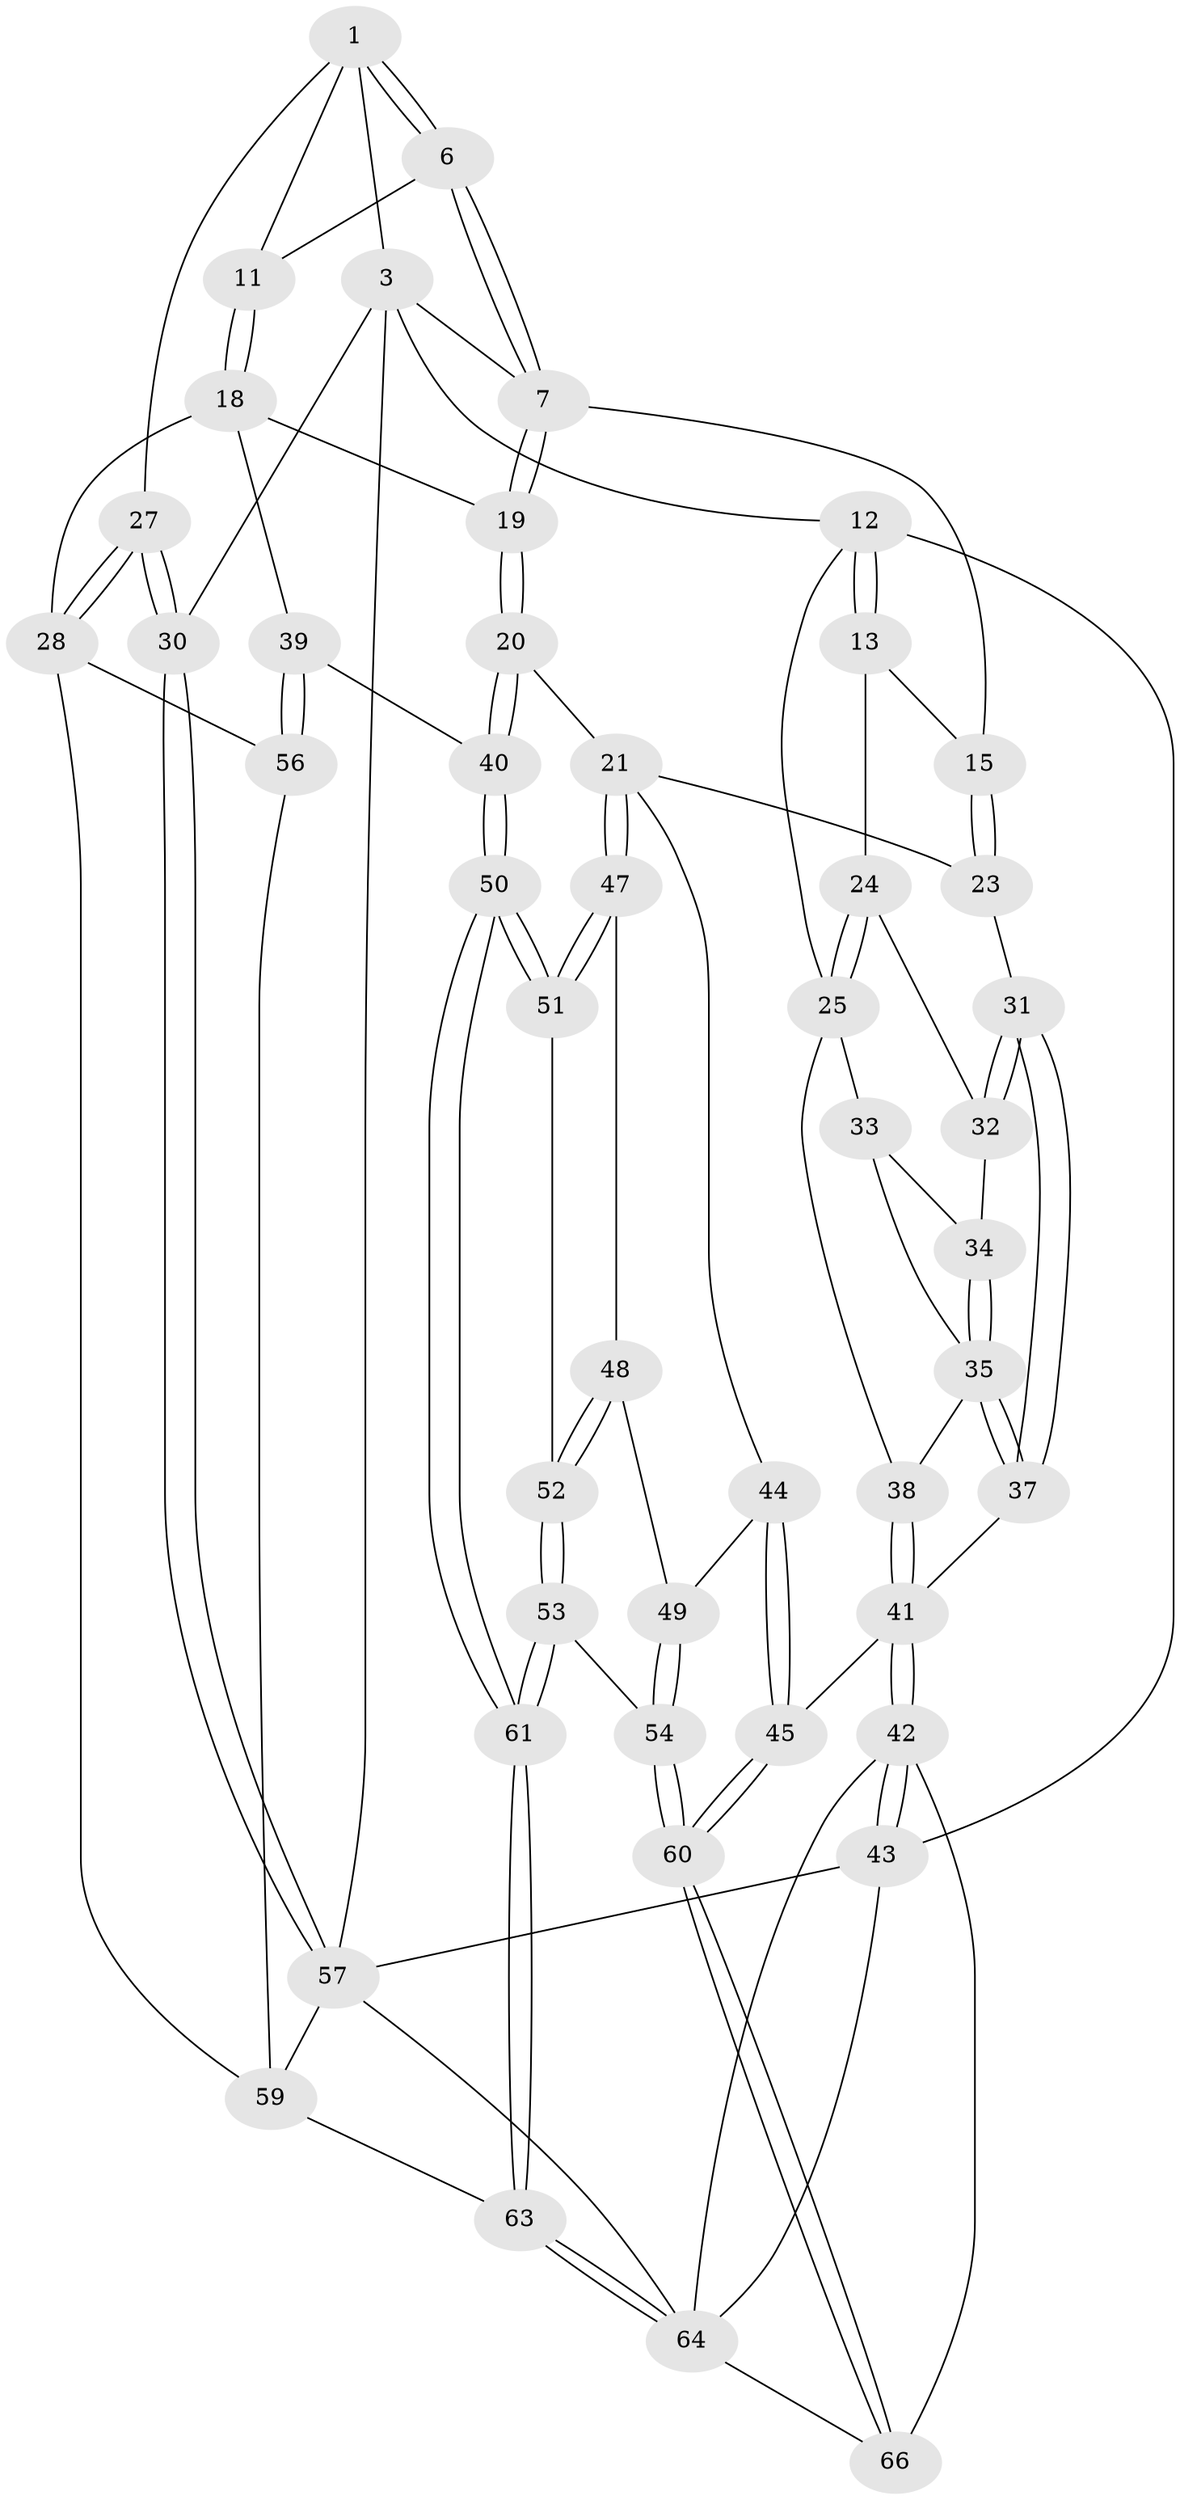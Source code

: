 // original degree distribution, {3: 0.028985507246376812, 4: 0.2463768115942029, 5: 0.5217391304347826, 6: 0.2028985507246377}
// Generated by graph-tools (version 1.1) at 2025/21/03/04/25 18:21:11]
// undirected, 48 vertices, 116 edges
graph export_dot {
graph [start="1"]
  node [color=gray90,style=filled];
  1 [pos="+0.8324104666189831+0.07281365319088233",super="+2"];
  3 [pos="+1+0",super="+4"];
  6 [pos="+0.7613571614201794+0.1622681742628439"];
  7 [pos="+0.57454382409759+0.1667469476841456",super="+8"];
  11 [pos="+0.8337377554716657+0.24897518038056127"];
  12 [pos="+0+0"];
  13 [pos="+0+0",super="+14+17"];
  15 [pos="+0.2883412562975981+0.2900786278427257"];
  18 [pos="+0.764522701006138+0.3081625429354093",super="+29"];
  19 [pos="+0.5813750671443069+0.2697475191243585"];
  20 [pos="+0.5570265166819479+0.3309201930041086"];
  21 [pos="+0.37683066195600534+0.3786265086906131",super="+22"];
  23 [pos="+0.31894124657924794+0.357205361316291"];
  24 [pos="+0.13916770358838287+0.29100745989356014"];
  25 [pos="+0+0.0932194769750999",super="+26"];
  27 [pos="+1+0.3342024969021138"];
  28 [pos="+1+0.3712290659452659",super="+55"];
  30 [pos="+1+0.3322476445341703"];
  31 [pos="+0.18290113424933463+0.41473203910200485"];
  32 [pos="+0.13024862754605687+0.3069526518532088"];
  33 [pos="+0.046817490717838924+0.3379538756585211"];
  34 [pos="+0.083382684987294+0.34882800461502483"];
  35 [pos="+0.08880438583837953+0.40724063874102584",super="+36"];
  37 [pos="+0.13279827281953313+0.46625193182461233"];
  38 [pos="+0+0.5287394623942935"];
  39 [pos="+0.7379863548366347+0.5071561096207962"];
  40 [pos="+0.592262568803941+0.42065398515353375"];
  41 [pos="+0+0.5937183652371514",super="+46"];
  42 [pos="+0+0.9111293636675915",super="+67"];
  43 [pos="+0+1"];
  44 [pos="+0.2712174631892127+0.5149370178806126"];
  45 [pos="+0.14517056505707185+0.611224470249907"];
  47 [pos="+0.4006164801253714+0.46602539851325525"];
  48 [pos="+0.3436507198762103+0.542503297071853"];
  49 [pos="+0.32154012068527993+0.5378409064561158"];
  50 [pos="+0.5108900656119092+0.5656527779819959"];
  51 [pos="+0.45213485722518276+0.5474876800090875"];
  52 [pos="+0.38368756240184426+0.5828152880310423"];
  53 [pos="+0.36573171691689826+0.6227040154231442"];
  54 [pos="+0.32356670224223705+0.6438777658947227"];
  56 [pos="+0.7423492861840439+0.5150784301653136"];
  57 [pos="+1+0.7333004344968287",super="+58"];
  59 [pos="+0.9314072364367703+0.7241994481220941",super="+62"];
  60 [pos="+0.21269435057777833+0.7187404151831768"];
  61 [pos="+0.5809278805768316+0.7711105360731806"];
  63 [pos="+0.5814276864316082+0.7720360686389499"];
  64 [pos="+0.5866916166702456+1",super="+65"];
  66 [pos="+0.22009838417012187+0.754830996295749"];
  1 -- 6;
  1 -- 6;
  1 -- 27;
  1 -- 11;
  1 -- 3;
  3 -- 30;
  3 -- 57;
  3 -- 12;
  3 -- 7;
  6 -- 7;
  6 -- 7;
  6 -- 11;
  7 -- 19;
  7 -- 19;
  7 -- 15;
  11 -- 18;
  11 -- 18;
  12 -- 13;
  12 -- 13;
  12 -- 43;
  12 -- 25;
  13 -- 15;
  13 -- 24;
  15 -- 23;
  15 -- 23;
  18 -- 19;
  18 -- 28;
  18 -- 39;
  19 -- 20;
  19 -- 20;
  20 -- 21;
  20 -- 40;
  20 -- 40;
  21 -- 47;
  21 -- 47;
  21 -- 44;
  21 -- 23;
  23 -- 31;
  24 -- 25;
  24 -- 25;
  24 -- 32;
  25 -- 33;
  25 -- 38;
  27 -- 28;
  27 -- 28;
  27 -- 30;
  27 -- 30;
  28 -- 56;
  28 -- 59;
  30 -- 57;
  30 -- 57;
  31 -- 32;
  31 -- 32;
  31 -- 37;
  31 -- 37;
  32 -- 34;
  33 -- 34;
  33 -- 35;
  34 -- 35;
  34 -- 35;
  35 -- 37;
  35 -- 37;
  35 -- 38;
  37 -- 41;
  38 -- 41;
  38 -- 41;
  39 -- 40;
  39 -- 56;
  39 -- 56;
  40 -- 50;
  40 -- 50;
  41 -- 42;
  41 -- 42;
  41 -- 45;
  42 -- 43;
  42 -- 43;
  42 -- 66;
  42 -- 64;
  43 -- 57;
  43 -- 64;
  44 -- 45;
  44 -- 45;
  44 -- 49;
  45 -- 60;
  45 -- 60;
  47 -- 48;
  47 -- 51;
  47 -- 51;
  48 -- 49;
  48 -- 52;
  48 -- 52;
  49 -- 54;
  49 -- 54;
  50 -- 51;
  50 -- 51;
  50 -- 61;
  50 -- 61;
  51 -- 52;
  52 -- 53;
  52 -- 53;
  53 -- 54;
  53 -- 61;
  53 -- 61;
  54 -- 60;
  54 -- 60;
  56 -- 59;
  57 -- 64;
  57 -- 59;
  59 -- 63;
  60 -- 66;
  60 -- 66;
  61 -- 63;
  61 -- 63;
  63 -- 64;
  63 -- 64;
  64 -- 66;
}
